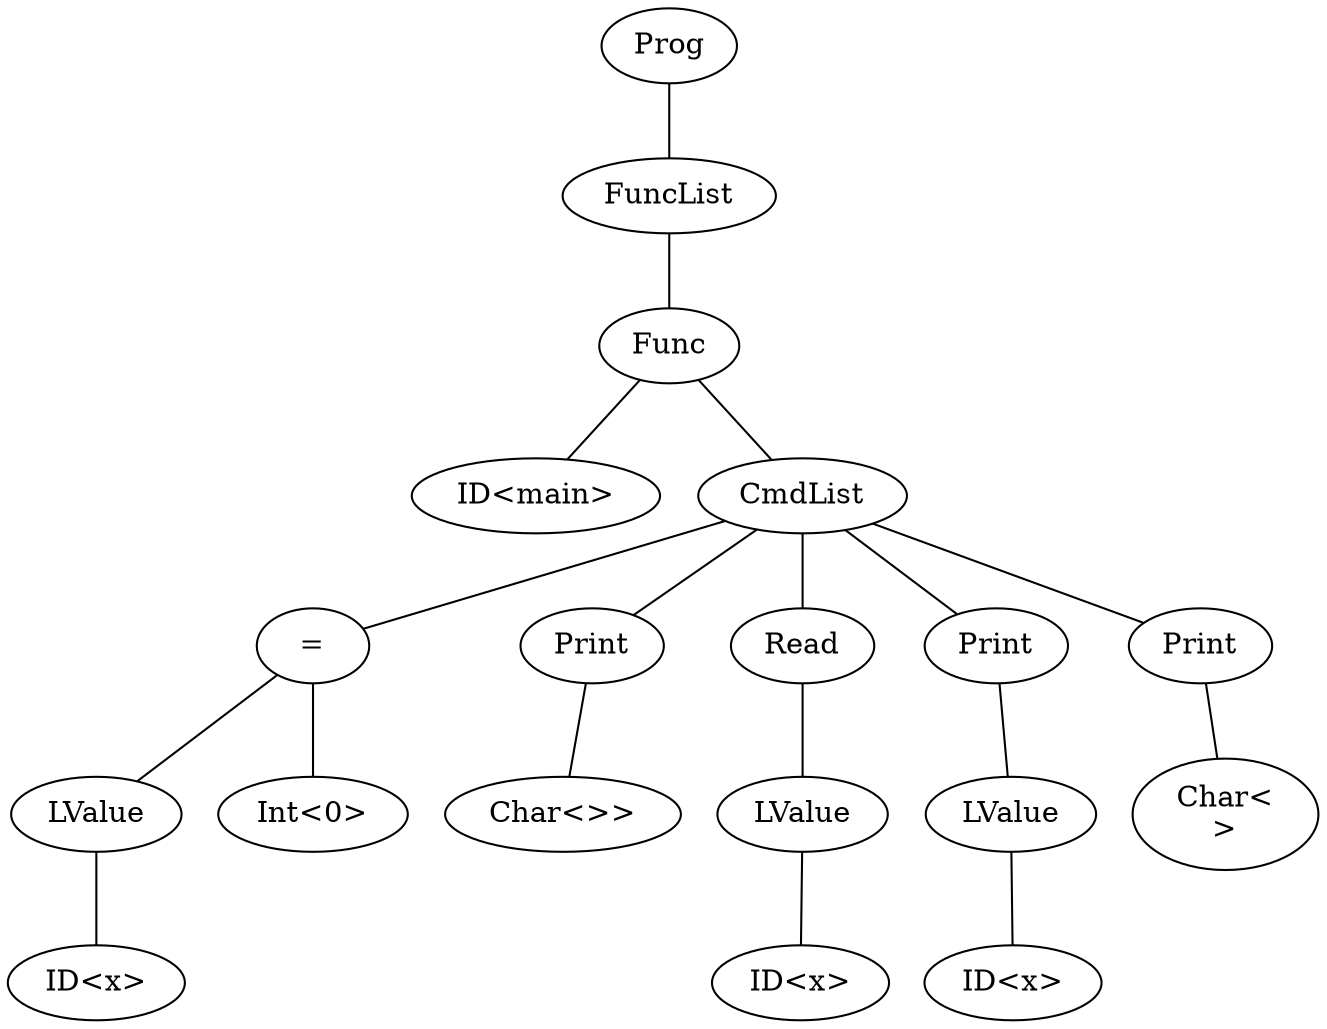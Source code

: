 graph program {
18 [label=Prog]
18--17
17 [label=FuncList]
17--16
16 [label="Func"]
16--15
15 [label="ID<main>"]
16--4
4 [label=CmdList]
4--3
3 [label= "="]
3--1
1 [label="LValue"]
1--0
0 [label="ID<x>"]
3--2
2 [label="Int<0>"]
4--6
6 [label="Print"]
6--5
5 [label="Char<>>"]
4--9
9 [label="Read"]
9--8
8 [label="LValue"]
8--7
7 [label="ID<x>"]
4--12
12 [label="Print"]
12--11
11 [label="LValue"]
11--10
10 [label="ID<x>"]
4--14
14 [label="Print"]
14--13
13 [label="Char<\n>"]
}
